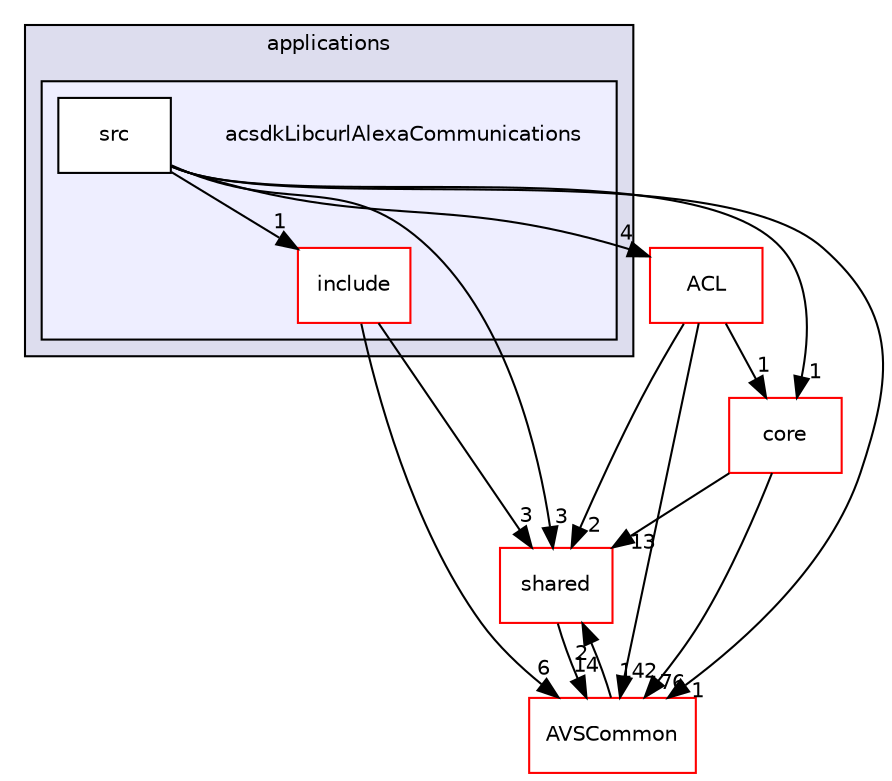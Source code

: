 digraph "/workplace/avs-device-sdk/applications/acsdkLibcurlAlexaCommunications" {
  compound=true
  node [ fontsize="10", fontname="Helvetica"];
  edge [ labelfontsize="10", labelfontname="Helvetica"];
  subgraph clusterdir_a6e4fee11f07c3b70486e88fe92cbbdc {
    graph [ bgcolor="#ddddee", pencolor="black", label="applications" fontname="Helvetica", fontsize="10", URL="dir_a6e4fee11f07c3b70486e88fe92cbbdc.html"]
  subgraph clusterdir_dd3a3f4bad9cc2f3e4d0c1debdf7be7c {
    graph [ bgcolor="#eeeeff", pencolor="black", label="" URL="dir_dd3a3f4bad9cc2f3e4d0c1debdf7be7c.html"];
    dir_dd3a3f4bad9cc2f3e4d0c1debdf7be7c [shape=plaintext label="acsdkLibcurlAlexaCommunications"];
    dir_603a5cd888c887071426d308cd8f88ec [shape=box label="include" color="red" fillcolor="white" style="filled" URL="dir_603a5cd888c887071426d308cd8f88ec.html"];
    dir_c2da3e9ebf54506bd9e063ddc34a41d0 [shape=box label="src" color="black" fillcolor="white" style="filled" URL="dir_c2da3e9ebf54506bd9e063ddc34a41d0.html"];
  }
  }
  dir_9982052f7ce695d12571567315b2fafa [shape=box label="shared" fillcolor="white" style="filled" color="red" URL="dir_9982052f7ce695d12571567315b2fafa.html"];
  dir_b1dfedc9efa610ba8c818c30206ff41f [shape=box label="ACL" fillcolor="white" style="filled" color="red" URL="dir_b1dfedc9efa610ba8c818c30206ff41f.html"];
  dir_13e65effb2bde530b17b3d5eefcd0266 [shape=box label="AVSCommon" fillcolor="white" style="filled" color="red" URL="dir_13e65effb2bde530b17b3d5eefcd0266.html"];
  dir_4270bfced15e0e73154b13468c7c9ad9 [shape=box label="core" fillcolor="white" style="filled" color="red" URL="dir_4270bfced15e0e73154b13468c7c9ad9.html"];
  dir_9982052f7ce695d12571567315b2fafa->dir_13e65effb2bde530b17b3d5eefcd0266 [headlabel="14", labeldistance=1.5 headhref="dir_000598_000017.html"];
  dir_b1dfedc9efa610ba8c818c30206ff41f->dir_9982052f7ce695d12571567315b2fafa [headlabel="2", labeldistance=1.5 headhref="dir_000000_000598.html"];
  dir_b1dfedc9efa610ba8c818c30206ff41f->dir_13e65effb2bde530b17b3d5eefcd0266 [headlabel="142", labeldistance=1.5 headhref="dir_000000_000017.html"];
  dir_b1dfedc9efa610ba8c818c30206ff41f->dir_4270bfced15e0e73154b13468c7c9ad9 [headlabel="1", labeldistance=1.5 headhref="dir_000000_000461.html"];
  dir_13e65effb2bde530b17b3d5eefcd0266->dir_9982052f7ce695d12571567315b2fafa [headlabel="2", labeldistance=1.5 headhref="dir_000017_000598.html"];
  dir_4270bfced15e0e73154b13468c7c9ad9->dir_9982052f7ce695d12571567315b2fafa [headlabel="13", labeldistance=1.5 headhref="dir_000461_000598.html"];
  dir_4270bfced15e0e73154b13468c7c9ad9->dir_13e65effb2bde530b17b3d5eefcd0266 [headlabel="76", labeldistance=1.5 headhref="dir_000461_000017.html"];
  dir_c2da3e9ebf54506bd9e063ddc34a41d0->dir_9982052f7ce695d12571567315b2fafa [headlabel="3", labeldistance=1.5 headhref="dir_000077_000598.html"];
  dir_c2da3e9ebf54506bd9e063ddc34a41d0->dir_b1dfedc9efa610ba8c818c30206ff41f [headlabel="4", labeldistance=1.5 headhref="dir_000077_000000.html"];
  dir_c2da3e9ebf54506bd9e063ddc34a41d0->dir_13e65effb2bde530b17b3d5eefcd0266 [headlabel="1", labeldistance=1.5 headhref="dir_000077_000017.html"];
  dir_c2da3e9ebf54506bd9e063ddc34a41d0->dir_4270bfced15e0e73154b13468c7c9ad9 [headlabel="1", labeldistance=1.5 headhref="dir_000077_000461.html"];
  dir_c2da3e9ebf54506bd9e063ddc34a41d0->dir_603a5cd888c887071426d308cd8f88ec [headlabel="1", labeldistance=1.5 headhref="dir_000077_000075.html"];
  dir_603a5cd888c887071426d308cd8f88ec->dir_9982052f7ce695d12571567315b2fafa [headlabel="3", labeldistance=1.5 headhref="dir_000075_000598.html"];
  dir_603a5cd888c887071426d308cd8f88ec->dir_13e65effb2bde530b17b3d5eefcd0266 [headlabel="6", labeldistance=1.5 headhref="dir_000075_000017.html"];
}

